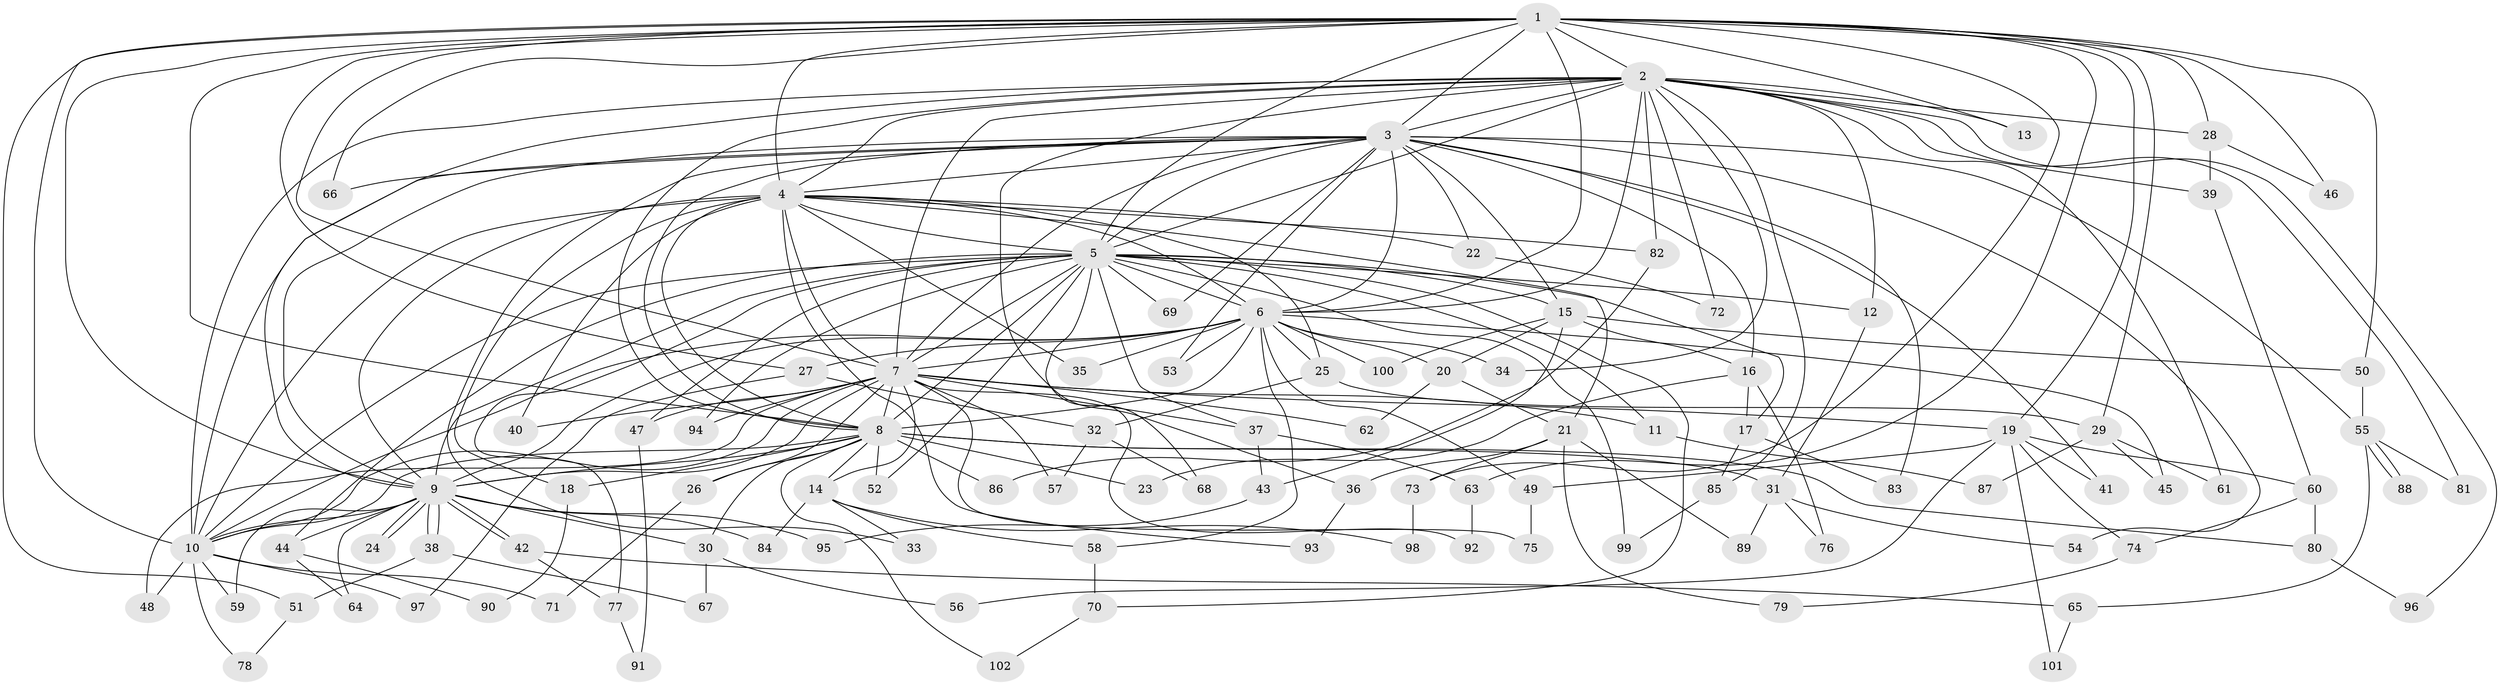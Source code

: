// coarse degree distribution, {18: 0.012987012987012988, 17: 0.012987012987012988, 26: 0.012987012987012988, 27: 0.012987012987012988, 14: 0.012987012987012988, 20: 0.012987012987012988, 21: 0.012987012987012988, 3: 0.23376623376623376, 2: 0.45454545454545453, 6: 0.025974025974025976, 7: 0.025974025974025976, 8: 0.025974025974025976, 4: 0.07792207792207792, 5: 0.05194805194805195, 1: 0.012987012987012988}
// Generated by graph-tools (version 1.1) at 2025/23/03/03/25 07:23:37]
// undirected, 102 vertices, 229 edges
graph export_dot {
graph [start="1"]
  node [color=gray90,style=filled];
  1;
  2;
  3;
  4;
  5;
  6;
  7;
  8;
  9;
  10;
  11;
  12;
  13;
  14;
  15;
  16;
  17;
  18;
  19;
  20;
  21;
  22;
  23;
  24;
  25;
  26;
  27;
  28;
  29;
  30;
  31;
  32;
  33;
  34;
  35;
  36;
  37;
  38;
  39;
  40;
  41;
  42;
  43;
  44;
  45;
  46;
  47;
  48;
  49;
  50;
  51;
  52;
  53;
  54;
  55;
  56;
  57;
  58;
  59;
  60;
  61;
  62;
  63;
  64;
  65;
  66;
  67;
  68;
  69;
  70;
  71;
  72;
  73;
  74;
  75;
  76;
  77;
  78;
  79;
  80;
  81;
  82;
  83;
  84;
  85;
  86;
  87;
  88;
  89;
  90;
  91;
  92;
  93;
  94;
  95;
  96;
  97;
  98;
  99;
  100;
  101;
  102;
  1 -- 2;
  1 -- 3;
  1 -- 4;
  1 -- 5;
  1 -- 6;
  1 -- 7;
  1 -- 8;
  1 -- 9;
  1 -- 10;
  1 -- 13;
  1 -- 19;
  1 -- 27;
  1 -- 28;
  1 -- 29;
  1 -- 46;
  1 -- 50;
  1 -- 51;
  1 -- 63;
  1 -- 66;
  1 -- 73;
  2 -- 3;
  2 -- 4;
  2 -- 5;
  2 -- 6;
  2 -- 7;
  2 -- 8;
  2 -- 9;
  2 -- 10;
  2 -- 12;
  2 -- 13;
  2 -- 28;
  2 -- 34;
  2 -- 36;
  2 -- 39;
  2 -- 61;
  2 -- 72;
  2 -- 81;
  2 -- 82;
  2 -- 85;
  2 -- 96;
  3 -- 4;
  3 -- 5;
  3 -- 6;
  3 -- 7;
  3 -- 8;
  3 -- 9;
  3 -- 10;
  3 -- 15;
  3 -- 16;
  3 -- 22;
  3 -- 33;
  3 -- 41;
  3 -- 53;
  3 -- 54;
  3 -- 55;
  3 -- 66;
  3 -- 69;
  3 -- 83;
  4 -- 5;
  4 -- 6;
  4 -- 7;
  4 -- 8;
  4 -- 9;
  4 -- 10;
  4 -- 18;
  4 -- 21;
  4 -- 22;
  4 -- 25;
  4 -- 35;
  4 -- 40;
  4 -- 82;
  4 -- 93;
  5 -- 6;
  5 -- 7;
  5 -- 8;
  5 -- 9;
  5 -- 10;
  5 -- 11;
  5 -- 12;
  5 -- 15;
  5 -- 17;
  5 -- 37;
  5 -- 44;
  5 -- 47;
  5 -- 52;
  5 -- 68;
  5 -- 69;
  5 -- 70;
  5 -- 77;
  5 -- 94;
  5 -- 99;
  6 -- 7;
  6 -- 8;
  6 -- 9;
  6 -- 10;
  6 -- 20;
  6 -- 25;
  6 -- 27;
  6 -- 34;
  6 -- 35;
  6 -- 45;
  6 -- 49;
  6 -- 53;
  6 -- 58;
  6 -- 100;
  7 -- 8;
  7 -- 9;
  7 -- 10;
  7 -- 11;
  7 -- 14;
  7 -- 19;
  7 -- 26;
  7 -- 37;
  7 -- 40;
  7 -- 47;
  7 -- 48;
  7 -- 57;
  7 -- 62;
  7 -- 75;
  7 -- 92;
  7 -- 94;
  8 -- 9;
  8 -- 10;
  8 -- 14;
  8 -- 18;
  8 -- 23;
  8 -- 26;
  8 -- 30;
  8 -- 31;
  8 -- 52;
  8 -- 80;
  8 -- 86;
  8 -- 102;
  9 -- 10;
  9 -- 24;
  9 -- 24;
  9 -- 30;
  9 -- 38;
  9 -- 38;
  9 -- 42;
  9 -- 42;
  9 -- 44;
  9 -- 59;
  9 -- 64;
  9 -- 84;
  9 -- 95;
  10 -- 48;
  10 -- 59;
  10 -- 71;
  10 -- 78;
  10 -- 97;
  11 -- 87;
  12 -- 31;
  14 -- 33;
  14 -- 58;
  14 -- 84;
  14 -- 98;
  15 -- 16;
  15 -- 20;
  15 -- 43;
  15 -- 50;
  15 -- 100;
  16 -- 17;
  16 -- 23;
  16 -- 76;
  17 -- 83;
  17 -- 85;
  18 -- 90;
  19 -- 41;
  19 -- 49;
  19 -- 56;
  19 -- 60;
  19 -- 74;
  19 -- 101;
  20 -- 21;
  20 -- 62;
  21 -- 36;
  21 -- 73;
  21 -- 79;
  21 -- 89;
  22 -- 72;
  25 -- 29;
  25 -- 32;
  26 -- 71;
  27 -- 32;
  27 -- 97;
  28 -- 39;
  28 -- 46;
  29 -- 45;
  29 -- 61;
  29 -- 87;
  30 -- 56;
  30 -- 67;
  31 -- 54;
  31 -- 76;
  31 -- 89;
  32 -- 57;
  32 -- 68;
  36 -- 93;
  37 -- 43;
  37 -- 63;
  38 -- 51;
  38 -- 67;
  39 -- 60;
  42 -- 65;
  42 -- 77;
  43 -- 95;
  44 -- 64;
  44 -- 90;
  47 -- 91;
  49 -- 75;
  50 -- 55;
  51 -- 78;
  55 -- 65;
  55 -- 81;
  55 -- 88;
  55 -- 88;
  58 -- 70;
  60 -- 74;
  60 -- 80;
  63 -- 92;
  65 -- 101;
  70 -- 102;
  73 -- 98;
  74 -- 79;
  77 -- 91;
  80 -- 96;
  82 -- 86;
  85 -- 99;
}
